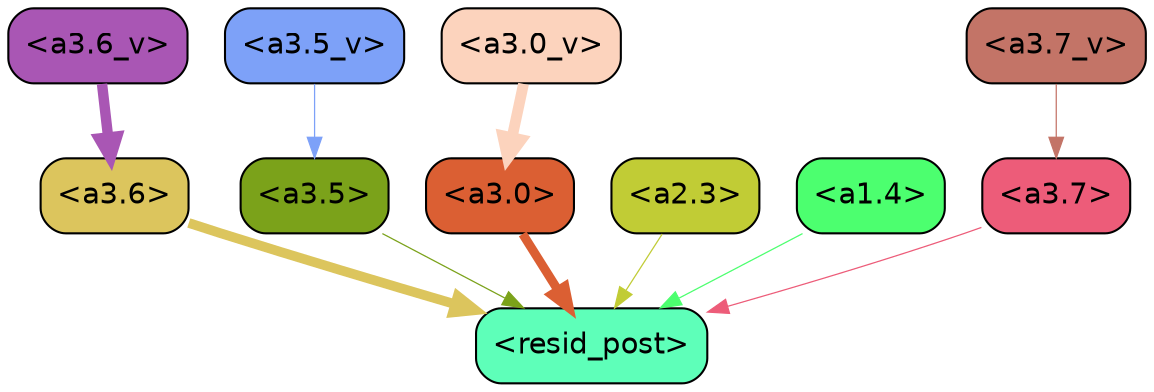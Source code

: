 strict digraph "" {
	graph [bgcolor=transparent,
		layout=dot,
		overlap=false,
		splines=true
	];
	"<a3.7>"	[color=black,
		fillcolor="#ed5c79",
		fontname=Helvetica,
		shape=box,
		style="filled, rounded"];
	"<resid_post>"	[color=black,
		fillcolor="#5effb9",
		fontname=Helvetica,
		shape=box,
		style="filled, rounded"];
	"<a3.7>" -> "<resid_post>"	[color="#ed5c79",
		penwidth=0.6];
	"<a3.6>"	[color=black,
		fillcolor="#dcc55d",
		fontname=Helvetica,
		shape=box,
		style="filled, rounded"];
	"<a3.6>" -> "<resid_post>"	[color="#dcc55d",
		penwidth=4.646730065345764];
	"<a3.5>"	[color=black,
		fillcolor="#7ba21a",
		fontname=Helvetica,
		shape=box,
		style="filled, rounded"];
	"<a3.5>" -> "<resid_post>"	[color="#7ba21a",
		penwidth=0.6];
	"<a3.0>"	[color=black,
		fillcolor="#db5f33",
		fontname=Helvetica,
		shape=box,
		style="filled, rounded"];
	"<a3.0>" -> "<resid_post>"	[color="#db5f33",
		penwidth=4.323132634162903];
	"<a2.3>"	[color=black,
		fillcolor="#c1cc35",
		fontname=Helvetica,
		shape=box,
		style="filled, rounded"];
	"<a2.3>" -> "<resid_post>"	[color="#c1cc35",
		penwidth=0.6];
	"<a1.4>"	[color=black,
		fillcolor="#4cff6f",
		fontname=Helvetica,
		shape=box,
		style="filled, rounded"];
	"<a1.4>" -> "<resid_post>"	[color="#4cff6f",
		penwidth=0.6];
	"<a3.7_v>"	[color=black,
		fillcolor="#c37467",
		fontname=Helvetica,
		shape=box,
		style="filled, rounded"];
	"<a3.7_v>" -> "<a3.7>"	[color="#c37467",
		penwidth=0.6];
	"<a3.6_v>"	[color=black,
		fillcolor="#a956b4",
		fontname=Helvetica,
		shape=box,
		style="filled, rounded"];
	"<a3.6_v>" -> "<a3.6>"	[color="#a956b4",
		penwidth=5.002329230308533];
	"<a3.5_v>"	[color=black,
		fillcolor="#7da1f8",
		fontname=Helvetica,
		shape=box,
		style="filled, rounded"];
	"<a3.5_v>" -> "<a3.5>"	[color="#7da1f8",
		penwidth=0.6];
	"<a3.0_v>"	[color=black,
		fillcolor="#fcd3bd",
		fontname=Helvetica,
		shape=box,
		style="filled, rounded"];
	"<a3.0_v>" -> "<a3.0>"	[color="#fcd3bd",
		penwidth=5.188832879066467];
}
